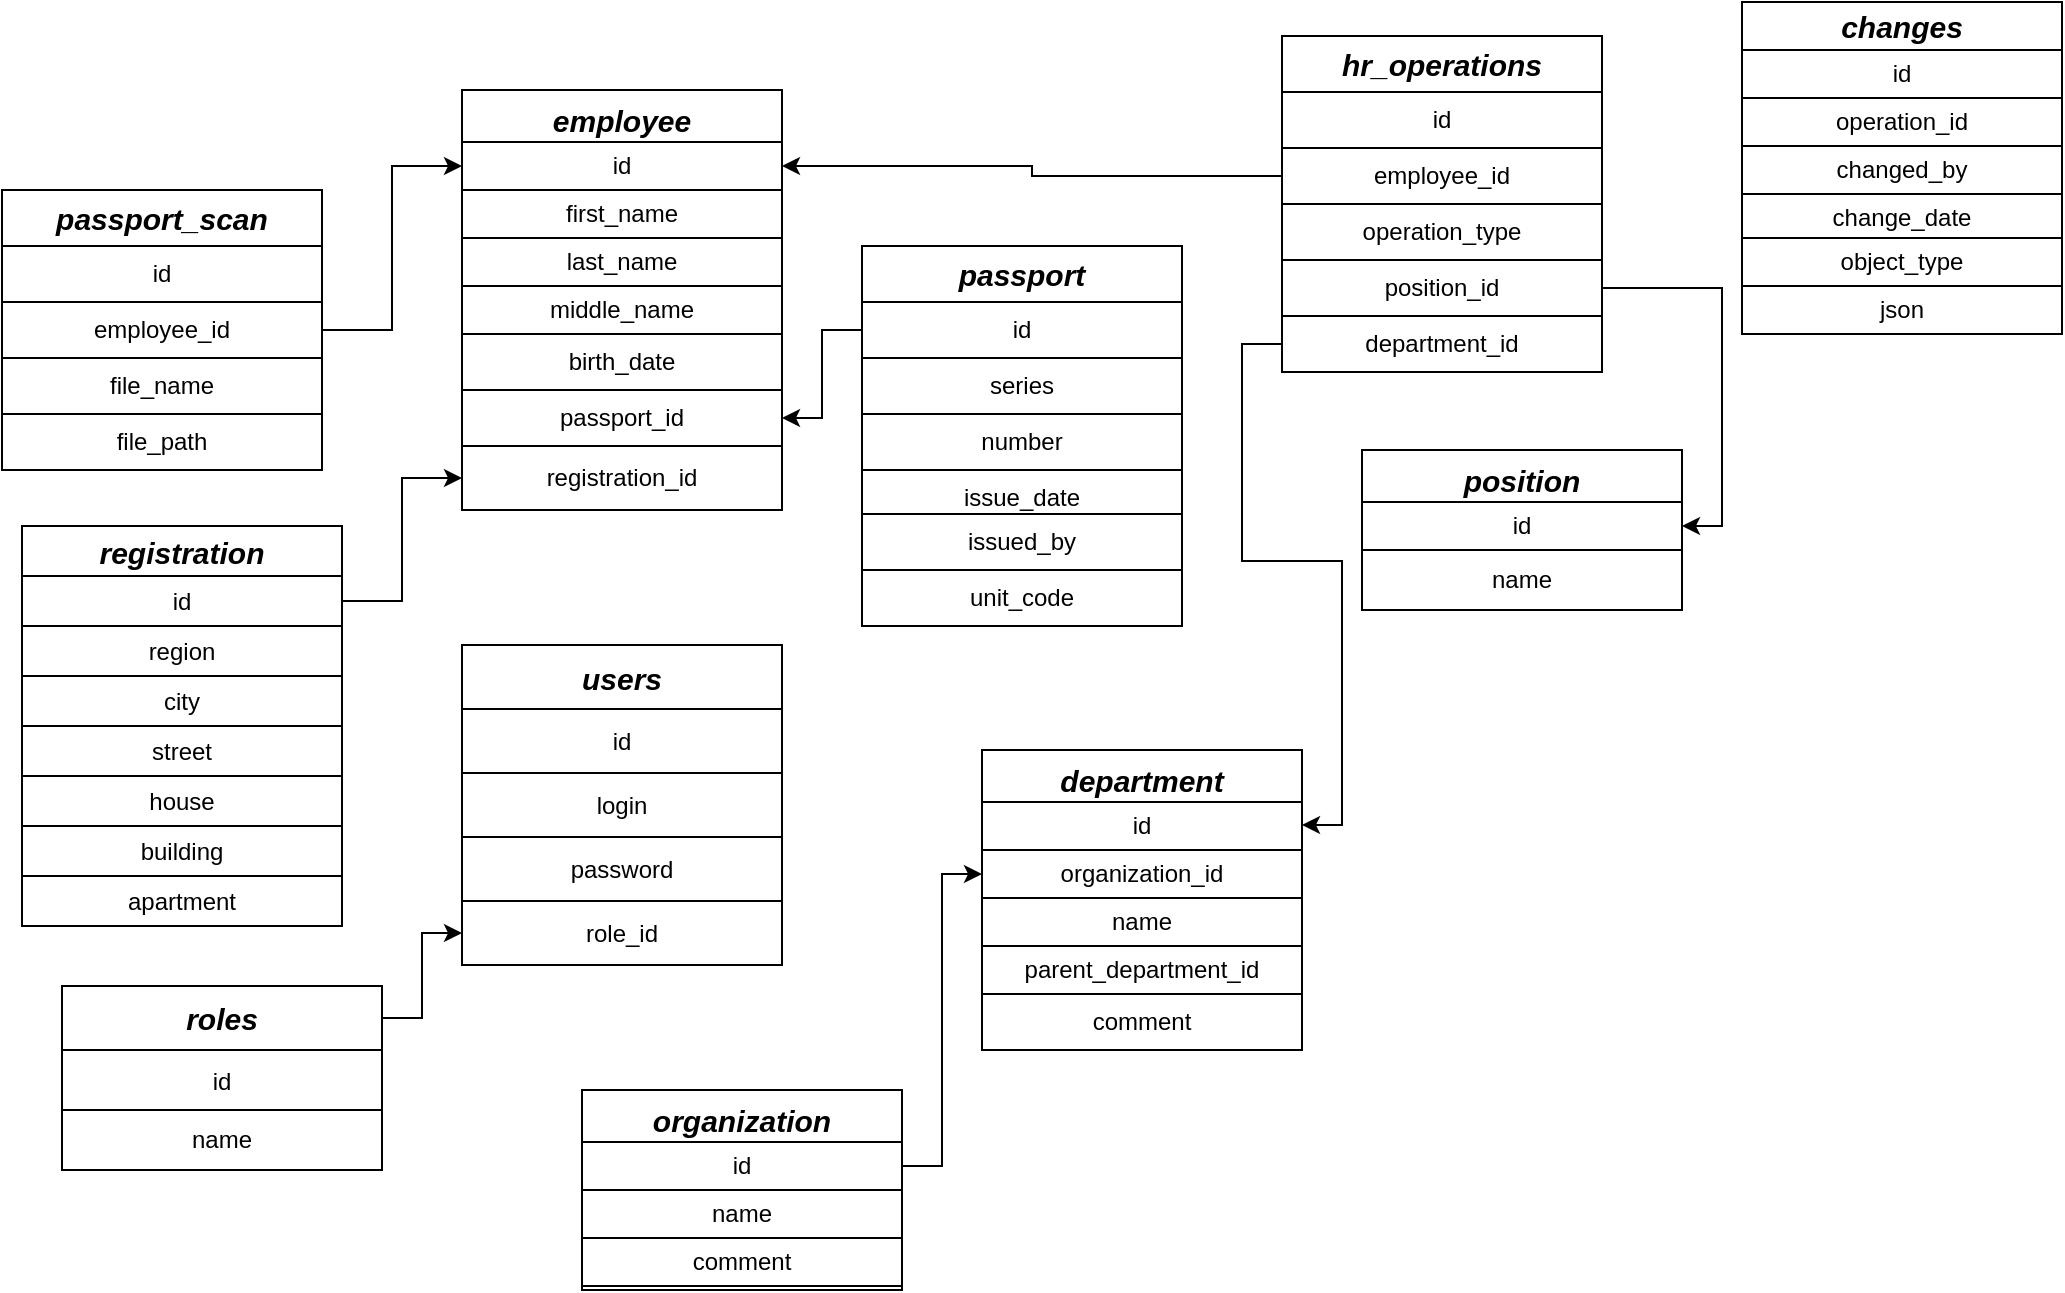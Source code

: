 <mxfile version="24.7.17">
  <diagram id="C5RBs43oDa-KdzZeNtuy" name="Page-1">
    <mxGraphModel dx="1079" dy="645" grid="1" gridSize="10" guides="1" tooltips="1" connect="1" arrows="1" fold="1" page="1" pageScale="1" pageWidth="827" pageHeight="1169" math="0" shadow="0">
      <root>
        <mxCell id="WIyWlLk6GJQsqaUBKTNV-0" />
        <mxCell id="WIyWlLk6GJQsqaUBKTNV-1" parent="WIyWlLk6GJQsqaUBKTNV-0" />
        <mxCell id="zkfFHV4jXpPFQw0GAbJ--0" value="organization" style="swimlane;fontStyle=3;align=center;verticalAlign=top;childLayout=stackLayout;horizontal=1;startSize=26;horizontalStack=0;resizeParent=1;resizeLast=0;collapsible=1;marginBottom=0;rounded=0;shadow=0;strokeWidth=1;fontSize=15;" parent="WIyWlLk6GJQsqaUBKTNV-1" vertex="1">
          <mxGeometry x="350" y="610" width="160" height="100" as="geometry">
            <mxRectangle x="230" y="140" width="160" height="26" as="alternateBounds" />
          </mxGeometry>
        </mxCell>
        <mxCell id="JFGViaOX13NKI_utjXTC-0" value="id" style="rounded=0;whiteSpace=wrap;html=1;" parent="zkfFHV4jXpPFQw0GAbJ--0" vertex="1">
          <mxGeometry y="26" width="160" height="24" as="geometry" />
        </mxCell>
        <mxCell id="JFGViaOX13NKI_utjXTC-1" value="name" style="rounded=0;whiteSpace=wrap;html=1;" parent="zkfFHV4jXpPFQw0GAbJ--0" vertex="1">
          <mxGeometry y="50" width="160" height="24" as="geometry" />
        </mxCell>
        <mxCell id="JFGViaOX13NKI_utjXTC-2" value="comment" style="rounded=0;whiteSpace=wrap;html=1;" parent="zkfFHV4jXpPFQw0GAbJ--0" vertex="1">
          <mxGeometry y="74" width="160" height="24" as="geometry" />
        </mxCell>
        <mxCell id="JFGViaOX13NKI_utjXTC-8" value="department" style="swimlane;fontStyle=3;align=center;verticalAlign=top;childLayout=stackLayout;horizontal=1;startSize=26;horizontalStack=0;resizeParent=1;resizeLast=0;collapsible=1;marginBottom=0;rounded=0;shadow=0;strokeWidth=1;fontSize=15;" parent="WIyWlLk6GJQsqaUBKTNV-1" vertex="1">
          <mxGeometry x="550" y="440" width="160" height="150" as="geometry">
            <mxRectangle x="230" y="140" width="160" height="26" as="alternateBounds" />
          </mxGeometry>
        </mxCell>
        <mxCell id="JFGViaOX13NKI_utjXTC-9" value="id" style="rounded=0;whiteSpace=wrap;html=1;" parent="JFGViaOX13NKI_utjXTC-8" vertex="1">
          <mxGeometry y="26" width="160" height="24" as="geometry" />
        </mxCell>
        <mxCell id="JFGViaOX13NKI_utjXTC-10" value="organization_id" style="rounded=0;whiteSpace=wrap;html=1;" parent="JFGViaOX13NKI_utjXTC-8" vertex="1">
          <mxGeometry y="50" width="160" height="24" as="geometry" />
        </mxCell>
        <mxCell id="JFGViaOX13NKI_utjXTC-11" value="name" style="rounded=0;whiteSpace=wrap;html=1;" parent="JFGViaOX13NKI_utjXTC-8" vertex="1">
          <mxGeometry y="74" width="160" height="24" as="geometry" />
        </mxCell>
        <mxCell id="JFGViaOX13NKI_utjXTC-12" value="parent_department_id" style="rounded=0;whiteSpace=wrap;html=1;" parent="JFGViaOX13NKI_utjXTC-8" vertex="1">
          <mxGeometry y="98" width="160" height="24" as="geometry" />
        </mxCell>
        <mxCell id="JFGViaOX13NKI_utjXTC-13" value="comment" style="rounded=0;whiteSpace=wrap;html=1;" parent="JFGViaOX13NKI_utjXTC-8" vertex="1">
          <mxGeometry y="122" width="160" height="28" as="geometry" />
        </mxCell>
        <mxCell id="JFGViaOX13NKI_utjXTC-19" value="position" style="swimlane;fontStyle=3;align=center;verticalAlign=top;childLayout=stackLayout;horizontal=1;startSize=26;horizontalStack=0;resizeParent=1;resizeLast=0;collapsible=1;marginBottom=0;rounded=0;shadow=0;strokeWidth=1;fontSize=15;" parent="WIyWlLk6GJQsqaUBKTNV-1" vertex="1">
          <mxGeometry x="740" y="290" width="160" height="80" as="geometry">
            <mxRectangle x="230" y="140" width="160" height="26" as="alternateBounds" />
          </mxGeometry>
        </mxCell>
        <mxCell id="JFGViaOX13NKI_utjXTC-20" value="id" style="rounded=0;whiteSpace=wrap;html=1;" parent="JFGViaOX13NKI_utjXTC-19" vertex="1">
          <mxGeometry y="26" width="160" height="24" as="geometry" />
        </mxCell>
        <mxCell id="JFGViaOX13NKI_utjXTC-21" value="name" style="rounded=0;whiteSpace=wrap;html=1;" parent="JFGViaOX13NKI_utjXTC-19" vertex="1">
          <mxGeometry y="50" width="160" height="30" as="geometry" />
        </mxCell>
        <mxCell id="JFGViaOX13NKI_utjXTC-27" style="edgeStyle=orthogonalEdgeStyle;rounded=0;orthogonalLoop=1;jettySize=auto;html=1;exitX=1;exitY=0.5;exitDx=0;exitDy=0;entryX=0;entryY=0.5;entryDx=0;entryDy=0;" parent="WIyWlLk6GJQsqaUBKTNV-1" source="JFGViaOX13NKI_utjXTC-0" target="JFGViaOX13NKI_utjXTC-10" edge="1">
          <mxGeometry relative="1" as="geometry" />
        </mxCell>
        <mxCell id="JFGViaOX13NKI_utjXTC-28" value="employee" style="swimlane;fontStyle=3;align=center;verticalAlign=top;childLayout=stackLayout;horizontal=1;startSize=26;horizontalStack=0;resizeParent=1;resizeLast=0;collapsible=1;marginBottom=0;rounded=0;shadow=0;strokeWidth=1;fontSize=15;" parent="WIyWlLk6GJQsqaUBKTNV-1" vertex="1">
          <mxGeometry x="290" y="110" width="160" height="210" as="geometry">
            <mxRectangle x="230" y="140" width="160" height="26" as="alternateBounds" />
          </mxGeometry>
        </mxCell>
        <mxCell id="JFGViaOX13NKI_utjXTC-29" value="id" style="rounded=0;whiteSpace=wrap;html=1;" parent="JFGViaOX13NKI_utjXTC-28" vertex="1">
          <mxGeometry y="26" width="160" height="24" as="geometry" />
        </mxCell>
        <mxCell id="JFGViaOX13NKI_utjXTC-30" value="first_name" style="rounded=0;whiteSpace=wrap;html=1;" parent="JFGViaOX13NKI_utjXTC-28" vertex="1">
          <mxGeometry y="50" width="160" height="24" as="geometry" />
        </mxCell>
        <mxCell id="JFGViaOX13NKI_utjXTC-31" value="last_name" style="rounded=0;whiteSpace=wrap;html=1;" parent="JFGViaOX13NKI_utjXTC-28" vertex="1">
          <mxGeometry y="74" width="160" height="24" as="geometry" />
        </mxCell>
        <mxCell id="JFGViaOX13NKI_utjXTC-32" value="middle_name" style="rounded=0;whiteSpace=wrap;html=1;" parent="JFGViaOX13NKI_utjXTC-28" vertex="1">
          <mxGeometry y="98" width="160" height="24" as="geometry" />
        </mxCell>
        <mxCell id="JFGViaOX13NKI_utjXTC-33" value="birth_date" style="rounded=0;whiteSpace=wrap;html=1;" parent="JFGViaOX13NKI_utjXTC-28" vertex="1">
          <mxGeometry y="122" width="160" height="28" as="geometry" />
        </mxCell>
        <mxCell id="JFGViaOX13NKI_utjXTC-34" value="passport_id" style="rounded=0;whiteSpace=wrap;html=1;" parent="JFGViaOX13NKI_utjXTC-28" vertex="1">
          <mxGeometry y="150" width="160" height="28" as="geometry" />
        </mxCell>
        <mxCell id="JFGViaOX13NKI_utjXTC-85" style="edgeStyle=orthogonalEdgeStyle;rounded=0;orthogonalLoop=1;jettySize=auto;html=1;exitX=0.5;exitY=1;exitDx=0;exitDy=0;entryX=0.5;entryY=1;entryDx=0;entryDy=0;" parent="JFGViaOX13NKI_utjXTC-28" source="JFGViaOX13NKI_utjXTC-70" target="JFGViaOX13NKI_utjXTC-28" edge="1">
          <mxGeometry relative="1" as="geometry" />
        </mxCell>
        <mxCell id="JFGViaOX13NKI_utjXTC-70" value="registration_id" style="rounded=0;whiteSpace=wrap;html=1;" parent="JFGViaOX13NKI_utjXTC-28" vertex="1">
          <mxGeometry y="178" width="160" height="32" as="geometry" />
        </mxCell>
        <mxCell id="JFGViaOX13NKI_utjXTC-41" value="&lt;b&gt;&lt;i&gt;&lt;font style=&quot;font-size: 15px;&quot;&gt;passport&lt;/font&gt;&lt;/i&gt;&lt;/b&gt;" style="rounded=0;whiteSpace=wrap;html=1;" parent="WIyWlLk6GJQsqaUBKTNV-1" vertex="1">
          <mxGeometry x="490" y="188" width="160" height="28" as="geometry" />
        </mxCell>
        <mxCell id="JFGViaOX13NKI_utjXTC-49" style="edgeStyle=orthogonalEdgeStyle;rounded=0;orthogonalLoop=1;jettySize=auto;html=1;exitX=0;exitY=0.5;exitDx=0;exitDy=0;entryX=1;entryY=0.5;entryDx=0;entryDy=0;" parent="WIyWlLk6GJQsqaUBKTNV-1" source="JFGViaOX13NKI_utjXTC-42" target="JFGViaOX13NKI_utjXTC-34" edge="1">
          <mxGeometry relative="1" as="geometry" />
        </mxCell>
        <mxCell id="JFGViaOX13NKI_utjXTC-42" value="id" style="rounded=0;whiteSpace=wrap;html=1;" parent="WIyWlLk6GJQsqaUBKTNV-1" vertex="1">
          <mxGeometry x="490" y="216" width="160" height="28" as="geometry" />
        </mxCell>
        <mxCell id="JFGViaOX13NKI_utjXTC-43" value="series" style="rounded=0;whiteSpace=wrap;html=1;" parent="WIyWlLk6GJQsqaUBKTNV-1" vertex="1">
          <mxGeometry x="490" y="244" width="160" height="28" as="geometry" />
        </mxCell>
        <mxCell id="JFGViaOX13NKI_utjXTC-44" value="number" style="rounded=0;whiteSpace=wrap;html=1;" parent="WIyWlLk6GJQsqaUBKTNV-1" vertex="1">
          <mxGeometry x="490" y="272" width="160" height="28" as="geometry" />
        </mxCell>
        <mxCell id="JFGViaOX13NKI_utjXTC-45" value="issue_date" style="rounded=0;whiteSpace=wrap;html=1;" parent="WIyWlLk6GJQsqaUBKTNV-1" vertex="1">
          <mxGeometry x="490" y="300" width="160" height="28" as="geometry" />
        </mxCell>
        <mxCell id="JFGViaOX13NKI_utjXTC-46" value="issued_by" style="rounded=0;whiteSpace=wrap;html=1;" parent="WIyWlLk6GJQsqaUBKTNV-1" vertex="1">
          <mxGeometry x="490" y="322" width="160" height="28" as="geometry" />
        </mxCell>
        <mxCell id="JFGViaOX13NKI_utjXTC-50" value="&lt;b&gt;&lt;i&gt;&lt;font style=&quot;font-size: 15px;&quot;&gt;hr_operations&lt;/font&gt;&lt;/i&gt;&lt;/b&gt;" style="rounded=0;whiteSpace=wrap;html=1;" parent="WIyWlLk6GJQsqaUBKTNV-1" vertex="1">
          <mxGeometry x="700" y="83" width="160" height="28" as="geometry" />
        </mxCell>
        <mxCell id="JFGViaOX13NKI_utjXTC-51" value="id" style="rounded=0;whiteSpace=wrap;html=1;" parent="WIyWlLk6GJQsqaUBKTNV-1" vertex="1">
          <mxGeometry x="700" y="111" width="160" height="28" as="geometry" />
        </mxCell>
        <mxCell id="JFGViaOX13NKI_utjXTC-84" style="edgeStyle=orthogonalEdgeStyle;rounded=0;orthogonalLoop=1;jettySize=auto;html=1;exitX=0;exitY=0.5;exitDx=0;exitDy=0;entryX=1;entryY=0.5;entryDx=0;entryDy=0;" parent="WIyWlLk6GJQsqaUBKTNV-1" source="JFGViaOX13NKI_utjXTC-52" target="JFGViaOX13NKI_utjXTC-29" edge="1">
          <mxGeometry relative="1" as="geometry" />
        </mxCell>
        <mxCell id="JFGViaOX13NKI_utjXTC-52" value="employee_id" style="rounded=0;whiteSpace=wrap;html=1;" parent="WIyWlLk6GJQsqaUBKTNV-1" vertex="1">
          <mxGeometry x="700" y="139" width="160" height="28" as="geometry" />
        </mxCell>
        <mxCell id="JFGViaOX13NKI_utjXTC-53" value="operation_type" style="rounded=0;whiteSpace=wrap;html=1;" parent="WIyWlLk6GJQsqaUBKTNV-1" vertex="1">
          <mxGeometry x="700" y="167" width="160" height="28" as="geometry" />
        </mxCell>
        <mxCell id="JFGViaOX13NKI_utjXTC-90" style="edgeStyle=orthogonalEdgeStyle;rounded=0;orthogonalLoop=1;jettySize=auto;html=1;exitX=1;exitY=0.5;exitDx=0;exitDy=0;entryX=1;entryY=0.5;entryDx=0;entryDy=0;" parent="WIyWlLk6GJQsqaUBKTNV-1" source="JFGViaOX13NKI_utjXTC-54" target="JFGViaOX13NKI_utjXTC-20" edge="1">
          <mxGeometry relative="1" as="geometry" />
        </mxCell>
        <mxCell id="JFGViaOX13NKI_utjXTC-54" value="position_id" style="rounded=0;whiteSpace=wrap;html=1;" parent="WIyWlLk6GJQsqaUBKTNV-1" vertex="1">
          <mxGeometry x="700" y="195" width="160" height="28" as="geometry" />
        </mxCell>
        <mxCell id="JFGViaOX13NKI_utjXTC-57" value="&lt;b&gt;&lt;i&gt;&lt;font style=&quot;font-size: 15px;&quot;&gt;changes&lt;/font&gt;&lt;/i&gt;&lt;/b&gt;" style="rounded=0;whiteSpace=wrap;html=1;" parent="WIyWlLk6GJQsqaUBKTNV-1" vertex="1">
          <mxGeometry x="930" y="66" width="160" height="24" as="geometry" />
        </mxCell>
        <mxCell id="JFGViaOX13NKI_utjXTC-58" value="id" style="rounded=0;whiteSpace=wrap;html=1;" parent="WIyWlLk6GJQsqaUBKTNV-1" vertex="1">
          <mxGeometry x="930" y="90" width="160" height="24" as="geometry" />
        </mxCell>
        <mxCell id="JFGViaOX13NKI_utjXTC-59" value="operation_id" style="rounded=0;whiteSpace=wrap;html=1;" parent="WIyWlLk6GJQsqaUBKTNV-1" vertex="1">
          <mxGeometry x="930" y="114" width="160" height="24" as="geometry" />
        </mxCell>
        <mxCell id="JFGViaOX13NKI_utjXTC-60" value="changed_by" style="rounded=0;whiteSpace=wrap;html=1;" parent="WIyWlLk6GJQsqaUBKTNV-1" vertex="1">
          <mxGeometry x="930" y="138" width="160" height="24" as="geometry" />
        </mxCell>
        <mxCell id="JFGViaOX13NKI_utjXTC-61" value="change_date" style="rounded=0;whiteSpace=wrap;html=1;" parent="WIyWlLk6GJQsqaUBKTNV-1" vertex="1">
          <mxGeometry x="930" y="162" width="160" height="24" as="geometry" />
        </mxCell>
        <mxCell id="JFGViaOX13NKI_utjXTC-62" value="object_type" style="rounded=0;whiteSpace=wrap;html=1;" parent="WIyWlLk6GJQsqaUBKTNV-1" vertex="1">
          <mxGeometry x="930" y="184" width="160" height="24" as="geometry" />
        </mxCell>
        <mxCell id="JFGViaOX13NKI_utjXTC-64" value="json" style="rounded=0;whiteSpace=wrap;html=1;" parent="WIyWlLk6GJQsqaUBKTNV-1" vertex="1">
          <mxGeometry x="930" y="208" width="160" height="24" as="geometry" />
        </mxCell>
        <mxCell id="JFGViaOX13NKI_utjXTC-69" value="unit_code" style="rounded=0;whiteSpace=wrap;html=1;" parent="WIyWlLk6GJQsqaUBKTNV-1" vertex="1">
          <mxGeometry x="490" y="350" width="160" height="28" as="geometry" />
        </mxCell>
        <mxCell id="JFGViaOX13NKI_utjXTC-72" value="&lt;b&gt;&lt;i&gt;&lt;font style=&quot;font-size: 15px;&quot;&gt;registration&lt;/font&gt;&lt;/i&gt;&lt;/b&gt;" style="rounded=0;whiteSpace=wrap;html=1;" parent="WIyWlLk6GJQsqaUBKTNV-1" vertex="1">
          <mxGeometry x="70" y="328" width="160" height="25" as="geometry" />
        </mxCell>
        <mxCell id="JFGViaOX13NKI_utjXTC-80" style="edgeStyle=orthogonalEdgeStyle;rounded=0;orthogonalLoop=1;jettySize=auto;html=1;exitX=1;exitY=0.5;exitDx=0;exitDy=0;entryX=0;entryY=0.5;entryDx=0;entryDy=0;" parent="WIyWlLk6GJQsqaUBKTNV-1" source="JFGViaOX13NKI_utjXTC-73" target="JFGViaOX13NKI_utjXTC-70" edge="1">
          <mxGeometry relative="1" as="geometry" />
        </mxCell>
        <mxCell id="JFGViaOX13NKI_utjXTC-73" value="id" style="rounded=0;whiteSpace=wrap;html=1;" parent="WIyWlLk6GJQsqaUBKTNV-1" vertex="1">
          <mxGeometry x="70" y="353" width="160" height="25" as="geometry" />
        </mxCell>
        <mxCell id="JFGViaOX13NKI_utjXTC-74" value="region" style="rounded=0;whiteSpace=wrap;html=1;" parent="WIyWlLk6GJQsqaUBKTNV-1" vertex="1">
          <mxGeometry x="70" y="378" width="160" height="25" as="geometry" />
        </mxCell>
        <mxCell id="JFGViaOX13NKI_utjXTC-75" value="city" style="rounded=0;whiteSpace=wrap;html=1;" parent="WIyWlLk6GJQsqaUBKTNV-1" vertex="1">
          <mxGeometry x="70" y="403" width="160" height="25" as="geometry" />
        </mxCell>
        <mxCell id="JFGViaOX13NKI_utjXTC-76" value="street" style="rounded=0;whiteSpace=wrap;html=1;" parent="WIyWlLk6GJQsqaUBKTNV-1" vertex="1">
          <mxGeometry x="70" y="428" width="160" height="25" as="geometry" />
        </mxCell>
        <mxCell id="JFGViaOX13NKI_utjXTC-77" value="house" style="rounded=0;whiteSpace=wrap;html=1;" parent="WIyWlLk6GJQsqaUBKTNV-1" vertex="1">
          <mxGeometry x="70" y="453" width="160" height="25" as="geometry" />
        </mxCell>
        <mxCell id="JFGViaOX13NKI_utjXTC-78" value="building" style="rounded=0;whiteSpace=wrap;html=1;" parent="WIyWlLk6GJQsqaUBKTNV-1" vertex="1">
          <mxGeometry x="70" y="478" width="160" height="25" as="geometry" />
        </mxCell>
        <mxCell id="JFGViaOX13NKI_utjXTC-79" value="apartment" style="rounded=0;whiteSpace=wrap;html=1;" parent="WIyWlLk6GJQsqaUBKTNV-1" vertex="1">
          <mxGeometry x="70" y="503" width="160" height="25" as="geometry" />
        </mxCell>
        <mxCell id="JFGViaOX13NKI_utjXTC-87" style="edgeStyle=orthogonalEdgeStyle;rounded=0;orthogonalLoop=1;jettySize=auto;html=1;exitX=0;exitY=0.5;exitDx=0;exitDy=0;entryX=1;entryY=0.25;entryDx=0;entryDy=0;" parent="WIyWlLk6GJQsqaUBKTNV-1" source="JFGViaOX13NKI_utjXTC-86" target="JFGViaOX13NKI_utjXTC-8" edge="1">
          <mxGeometry relative="1" as="geometry" />
        </mxCell>
        <mxCell id="JFGViaOX13NKI_utjXTC-86" value="department_id" style="rounded=0;whiteSpace=wrap;html=1;" parent="WIyWlLk6GJQsqaUBKTNV-1" vertex="1">
          <mxGeometry x="700" y="223" width="160" height="28" as="geometry" />
        </mxCell>
        <mxCell id="JFGViaOX13NKI_utjXTC-93" value="id" style="rounded=0;whiteSpace=wrap;html=1;" parent="WIyWlLk6GJQsqaUBKTNV-1" vertex="1">
          <mxGeometry x="60" y="188" width="160" height="28" as="geometry" />
        </mxCell>
        <mxCell id="JFGViaOX13NKI_utjXTC-94" value="file_name" style="rounded=0;whiteSpace=wrap;html=1;" parent="WIyWlLk6GJQsqaUBKTNV-1" vertex="1">
          <mxGeometry x="60" y="244" width="160" height="28" as="geometry" />
        </mxCell>
        <mxCell id="JFGViaOX13NKI_utjXTC-95" value="file_path" style="rounded=0;whiteSpace=wrap;html=1;" parent="WIyWlLk6GJQsqaUBKTNV-1" vertex="1">
          <mxGeometry x="60" y="272" width="160" height="28" as="geometry" />
        </mxCell>
        <mxCell id="JFGViaOX13NKI_utjXTC-96" value="&lt;b&gt;&lt;i&gt;&lt;font style=&quot;font-size: 15px;&quot;&gt;passport_scan&lt;/font&gt;&lt;/i&gt;&lt;/b&gt;" style="rounded=0;whiteSpace=wrap;html=1;" parent="WIyWlLk6GJQsqaUBKTNV-1" vertex="1">
          <mxGeometry x="60" y="160" width="160" height="28" as="geometry" />
        </mxCell>
        <mxCell id="JFGViaOX13NKI_utjXTC-99" style="edgeStyle=orthogonalEdgeStyle;rounded=0;orthogonalLoop=1;jettySize=auto;html=1;exitX=1;exitY=0.5;exitDx=0;exitDy=0;entryX=0;entryY=0.5;entryDx=0;entryDy=0;" parent="WIyWlLk6GJQsqaUBKTNV-1" source="JFGViaOX13NKI_utjXTC-97" target="JFGViaOX13NKI_utjXTC-29" edge="1">
          <mxGeometry relative="1" as="geometry" />
        </mxCell>
        <mxCell id="JFGViaOX13NKI_utjXTC-97" value="employee_id" style="rounded=0;whiteSpace=wrap;html=1;" parent="WIyWlLk6GJQsqaUBKTNV-1" vertex="1">
          <mxGeometry x="60" y="216" width="160" height="28" as="geometry" />
        </mxCell>
        <mxCell id="JFGViaOX13NKI_utjXTC-104" value="&lt;b&gt;&lt;i&gt;&lt;font style=&quot;font-size: 15px;&quot;&gt;users&lt;/font&gt;&lt;/i&gt;&lt;/b&gt;" style="rounded=0;whiteSpace=wrap;html=1;" parent="WIyWlLk6GJQsqaUBKTNV-1" vertex="1">
          <mxGeometry x="290" y="387.5" width="160" height="32" as="geometry" />
        </mxCell>
        <mxCell id="JFGViaOX13NKI_utjXTC-105" value="login" style="rounded=0;whiteSpace=wrap;html=1;" parent="WIyWlLk6GJQsqaUBKTNV-1" vertex="1">
          <mxGeometry x="290" y="451.5" width="160" height="32" as="geometry" />
        </mxCell>
        <mxCell id="JFGViaOX13NKI_utjXTC-106" value="password" style="rounded=0;whiteSpace=wrap;html=1;" parent="WIyWlLk6GJQsqaUBKTNV-1" vertex="1">
          <mxGeometry x="290" y="483.5" width="160" height="32" as="geometry" />
        </mxCell>
        <mxCell id="JFGViaOX13NKI_utjXTC-107" value="role_id" style="rounded=0;whiteSpace=wrap;html=1;" parent="WIyWlLk6GJQsqaUBKTNV-1" vertex="1">
          <mxGeometry x="290" y="515.5" width="160" height="32" as="geometry" />
        </mxCell>
        <mxCell id="JFGViaOX13NKI_utjXTC-110" value="id" style="rounded=0;whiteSpace=wrap;html=1;" parent="WIyWlLk6GJQsqaUBKTNV-1" vertex="1">
          <mxGeometry x="290" y="419.5" width="160" height="32" as="geometry" />
        </mxCell>
        <mxCell id="JFGViaOX13NKI_utjXTC-115" style="edgeStyle=orthogonalEdgeStyle;rounded=0;orthogonalLoop=1;jettySize=auto;html=1;exitX=1;exitY=0.5;exitDx=0;exitDy=0;entryX=0;entryY=0.5;entryDx=0;entryDy=0;" parent="WIyWlLk6GJQsqaUBKTNV-1" source="JFGViaOX13NKI_utjXTC-112" target="JFGViaOX13NKI_utjXTC-107" edge="1">
          <mxGeometry relative="1" as="geometry" />
        </mxCell>
        <mxCell id="JFGViaOX13NKI_utjXTC-112" value="&lt;b&gt;&lt;i&gt;&lt;font style=&quot;font-size: 15px;&quot;&gt;roles&lt;/font&gt;&lt;/i&gt;&lt;/b&gt;" style="rounded=0;whiteSpace=wrap;html=1;" parent="WIyWlLk6GJQsqaUBKTNV-1" vertex="1">
          <mxGeometry x="90" y="558" width="160" height="32" as="geometry" />
        </mxCell>
        <mxCell id="JFGViaOX13NKI_utjXTC-113" value="id" style="rounded=0;whiteSpace=wrap;html=1;" parent="WIyWlLk6GJQsqaUBKTNV-1" vertex="1">
          <mxGeometry x="90" y="590" width="160" height="32" as="geometry" />
        </mxCell>
        <mxCell id="JFGViaOX13NKI_utjXTC-114" value="name" style="rounded=0;whiteSpace=wrap;html=1;" parent="WIyWlLk6GJQsqaUBKTNV-1" vertex="1">
          <mxGeometry x="90" y="620" width="160" height="30" as="geometry" />
        </mxCell>
      </root>
    </mxGraphModel>
  </diagram>
</mxfile>
